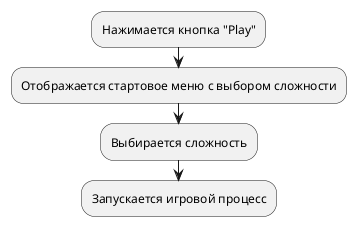 @startuml
:Нажимается кнопка "Play";
:Отображается стартовое меню с выбором сложности;
:Выбирается сложность;
:Запускается игровой процесс;
@enduml
